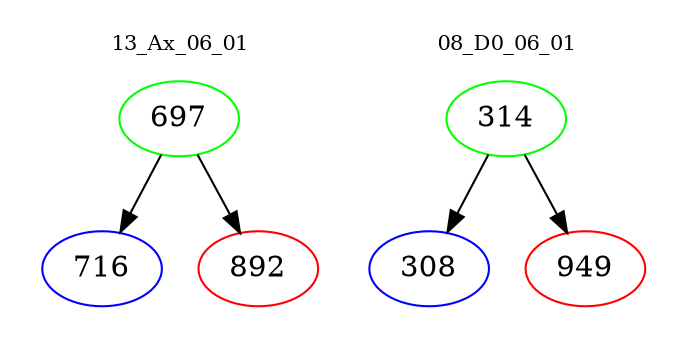 digraph{
subgraph cluster_0 {
color = white
label = "13_Ax_06_01";
fontsize=10;
T0_697 [label="697", color="green"]
T0_697 -> T0_716 [color="black"]
T0_716 [label="716", color="blue"]
T0_697 -> T0_892 [color="black"]
T0_892 [label="892", color="red"]
}
subgraph cluster_1 {
color = white
label = "08_D0_06_01";
fontsize=10;
T1_314 [label="314", color="green"]
T1_314 -> T1_308 [color="black"]
T1_308 [label="308", color="blue"]
T1_314 -> T1_949 [color="black"]
T1_949 [label="949", color="red"]
}
}
